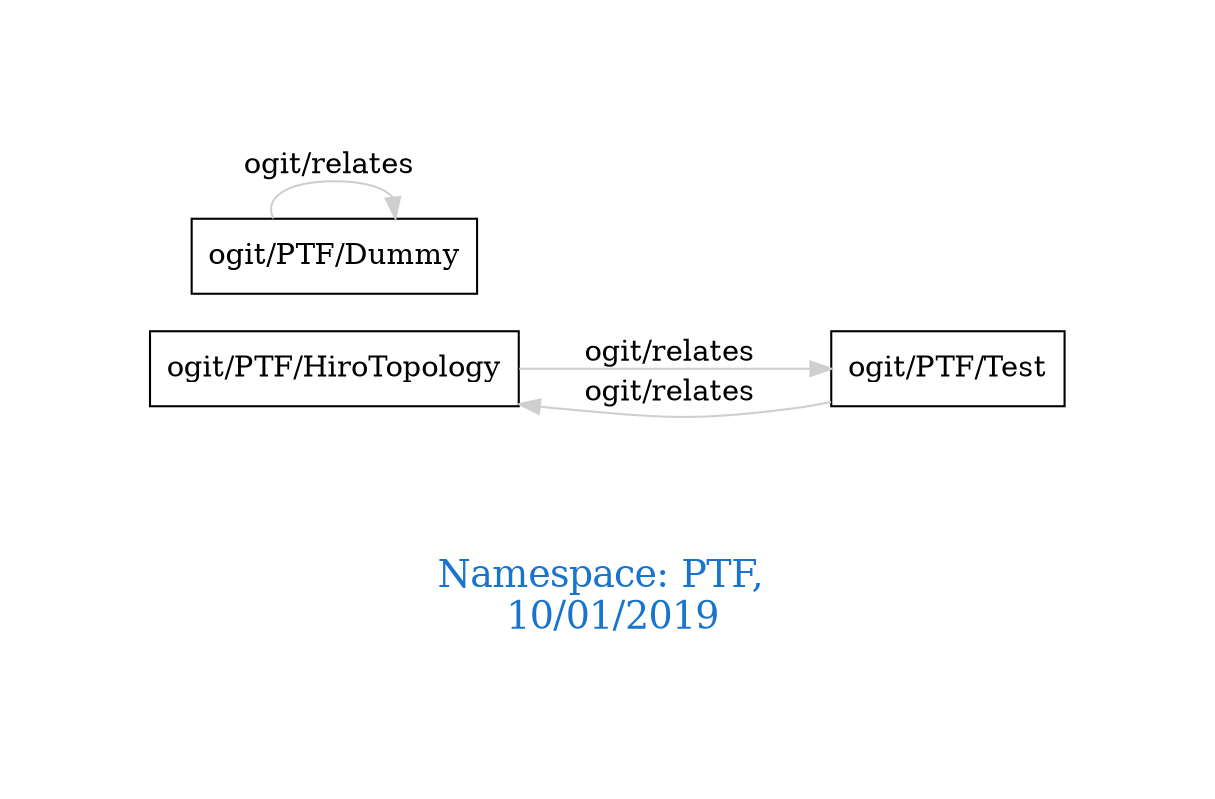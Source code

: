 digraph OGIT_ontology {
 graph [ rankdir= LR,pad=1 
fontsize = 18,
fontcolor= dodgerblue3,label = "\n\n\nNamespace: PTF, \n 10/01/2019"];
node[shape=polygon];
edge [  color="gray81"];

   "ogit/PTF/HiroTopology" -> "ogit/PTF/Test" [label="   ogit/relates    "];
   "ogit/PTF/Test" -> "ogit/PTF/HiroTopology" [label="   ogit/relates    "];
   "ogit/PTF/Dummy" -> "ogit/PTF/Dummy" [label="   ogit/relates    "];
}
